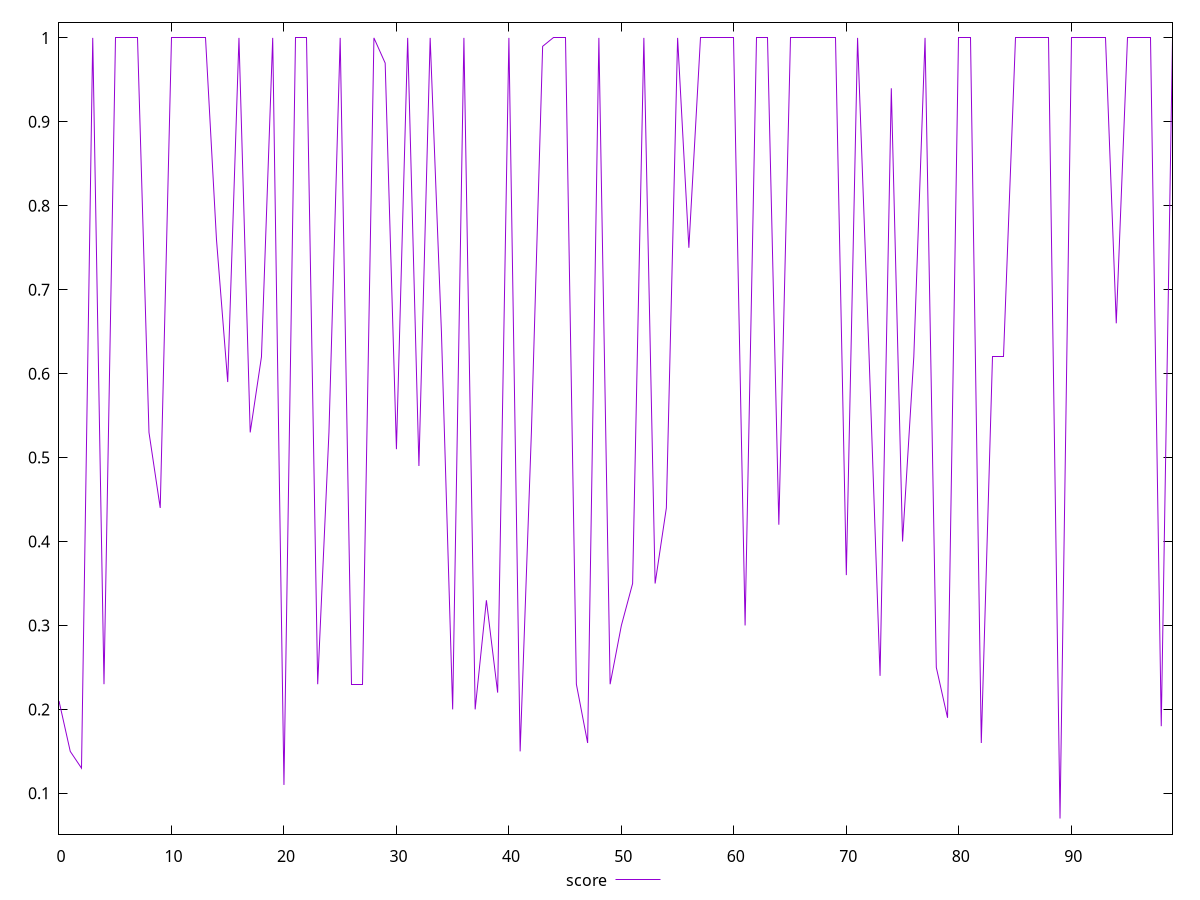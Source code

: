 reset

$score <<EOF
0 0.21
1 0.15
2 0.13
3 1
4 0.23
5 1
6 1
7 1
8 0.53
9 0.44
10 1
11 1
12 1
13 1
14 0.76
15 0.59
16 1
17 0.53
18 0.62
19 1
20 0.11
21 1
22 1
23 0.23
24 0.53
25 1
26 0.23
27 0.23
28 1
29 0.97
30 0.51
31 1
32 0.49
33 1
34 0.65
35 0.2
36 1
37 0.2
38 0.33
39 0.22
40 1
41 0.15
42 0.53
43 0.99
44 1
45 1
46 0.23
47 0.16
48 1
49 0.23
50 0.3
51 0.35
52 1
53 0.35
54 0.44
55 1
56 0.75
57 1
58 1
59 1
60 1
61 0.3
62 1
63 1
64 0.42
65 1
66 1
67 1
68 1
69 1
70 0.36
71 1
72 0.63
73 0.24
74 0.94
75 0.4
76 0.62
77 1
78 0.25
79 0.19
80 1
81 1
82 0.16
83 0.62
84 0.62
85 1
86 1
87 1
88 1
89 0.07
90 1
91 1
92 1
93 1
94 0.66
95 1
96 1
97 1
98 0.18
99 1
EOF

set key outside below
set xrange [0:99]
set yrange [0.05140000000000001:1.0186]
set trange [0.05140000000000001:1.0186]
set terminal svg size 640, 500 enhanced background rgb 'white'
set output "reports/report_00027_2021-02-24T12-40-31.850Z/total-blocking-time/samples/agenda/score/values.svg"

plot $score title "score" with line

reset
